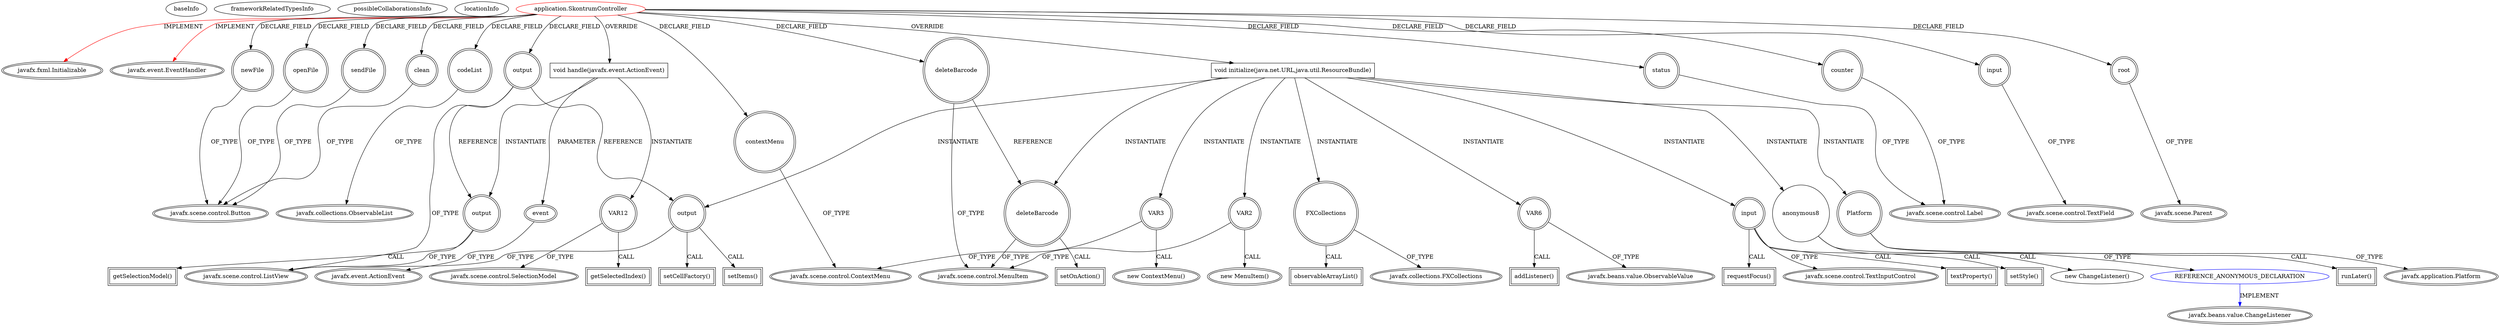 digraph {
baseInfo[graphId=457,category="extension_graph",isAnonymous=false,possibleRelation=true]
frameworkRelatedTypesInfo[0="javafx.fxml.Initializable",1="javafx.event.EventHandler"]
possibleCollaborationsInfo[0="457~OVERRIDING_METHOD_DECLARATION-INSTANTIATION-~javafx.fxml.Initializable javafx.event.EventHandler ~javafx.beans.value.ChangeListener ~false~true"]
locationInfo[projectName="Fisiu-skontrumFx",filePath="/Fisiu-skontrumFx/skontrumFx-master/skontrumFxApp/src/application/SkontrumController.java",contextSignature="SkontrumController",graphId="457"]
0[label="application.SkontrumController",vertexType="ROOT_CLIENT_CLASS_DECLARATION",isFrameworkType=false,color=red]
1[label="javafx.fxml.Initializable",vertexType="FRAMEWORK_INTERFACE_TYPE",isFrameworkType=true,peripheries=2]
2[label="javafx.event.EventHandler",vertexType="FRAMEWORK_INTERFACE_TYPE",isFrameworkType=true,peripheries=2]
3[label="clean",vertexType="FIELD_DECLARATION",isFrameworkType=true,peripheries=2,shape=circle]
4[label="javafx.scene.control.Button",vertexType="FRAMEWORK_CLASS_TYPE",isFrameworkType=true,peripheries=2]
5[label="codeList",vertexType="FIELD_DECLARATION",isFrameworkType=true,peripheries=2,shape=circle]
6[label="javafx.collections.ObservableList",vertexType="FRAMEWORK_INTERFACE_TYPE",isFrameworkType=true,peripheries=2]
7[label="contextMenu",vertexType="FIELD_DECLARATION",isFrameworkType=true,peripheries=2,shape=circle]
8[label="javafx.scene.control.ContextMenu",vertexType="FRAMEWORK_CLASS_TYPE",isFrameworkType=true,peripheries=2]
9[label="counter",vertexType="FIELD_DECLARATION",isFrameworkType=true,peripheries=2,shape=circle]
10[label="javafx.scene.control.Label",vertexType="FRAMEWORK_CLASS_TYPE",isFrameworkType=true,peripheries=2]
11[label="deleteBarcode",vertexType="FIELD_DECLARATION",isFrameworkType=true,peripheries=2,shape=circle]
12[label="javafx.scene.control.MenuItem",vertexType="FRAMEWORK_CLASS_TYPE",isFrameworkType=true,peripheries=2]
13[label="input",vertexType="FIELD_DECLARATION",isFrameworkType=true,peripheries=2,shape=circle]
14[label="javafx.scene.control.TextField",vertexType="FRAMEWORK_CLASS_TYPE",isFrameworkType=true,peripheries=2]
15[label="newFile",vertexType="FIELD_DECLARATION",isFrameworkType=true,peripheries=2,shape=circle]
17[label="openFile",vertexType="FIELD_DECLARATION",isFrameworkType=true,peripheries=2,shape=circle]
19[label="output",vertexType="FIELD_DECLARATION",isFrameworkType=true,peripheries=2,shape=circle]
20[label="javafx.scene.control.ListView",vertexType="FRAMEWORK_CLASS_TYPE",isFrameworkType=true,peripheries=2]
21[label="root",vertexType="FIELD_DECLARATION",isFrameworkType=true,peripheries=2,shape=circle]
22[label="javafx.scene.Parent",vertexType="FRAMEWORK_CLASS_TYPE",isFrameworkType=true,peripheries=2]
23[label="sendFile",vertexType="FIELD_DECLARATION",isFrameworkType=true,peripheries=2,shape=circle]
25[label="status",vertexType="FIELD_DECLARATION",isFrameworkType=true,peripheries=2,shape=circle]
27[label="void initialize(java.net.URL,java.util.ResourceBundle)",vertexType="OVERRIDING_METHOD_DECLARATION",isFrameworkType=false,shape=box]
28[label="FXCollections",vertexType="VARIABLE_EXPRESION",isFrameworkType=true,peripheries=2,shape=circle]
30[label="javafx.collections.FXCollections",vertexType="FRAMEWORK_CLASS_TYPE",isFrameworkType=true,peripheries=2]
29[label="observableArrayList()",vertexType="INSIDE_CALL",isFrameworkType=true,peripheries=2,shape=box]
31[label="output",vertexType="VARIABLE_EXPRESION",isFrameworkType=true,peripheries=2,shape=circle]
32[label="setItems()",vertexType="INSIDE_CALL",isFrameworkType=true,peripheries=2,shape=box]
35[label="VAR2",vertexType="VARIABLE_EXPRESION",isFrameworkType=true,peripheries=2,shape=circle]
34[label="new MenuItem()",vertexType="CONSTRUCTOR_CALL",isFrameworkType=true,peripheries=2]
38[label="VAR3",vertexType="VARIABLE_EXPRESION",isFrameworkType=true,peripheries=2,shape=circle]
37[label="new ContextMenu()",vertexType="CONSTRUCTOR_CALL",isFrameworkType=true,peripheries=2]
41[label="setCellFactory()",vertexType="INSIDE_CALL",isFrameworkType=true,peripheries=2,shape=box]
42[label="deleteBarcode",vertexType="VARIABLE_EXPRESION",isFrameworkType=true,peripheries=2,shape=circle]
43[label="setOnAction()",vertexType="INSIDE_CALL",isFrameworkType=true,peripheries=2,shape=box]
45[label="VAR6",vertexType="VARIABLE_EXPRESION",isFrameworkType=true,peripheries=2,shape=circle]
47[label="javafx.beans.value.ObservableValue",vertexType="FRAMEWORK_INTERFACE_TYPE",isFrameworkType=true,peripheries=2]
46[label="addListener()",vertexType="INSIDE_CALL",isFrameworkType=true,peripheries=2,shape=box]
48[label="input",vertexType="VARIABLE_EXPRESION",isFrameworkType=true,peripheries=2,shape=circle]
50[label="javafx.scene.control.TextInputControl",vertexType="FRAMEWORK_CLASS_TYPE",isFrameworkType=true,peripheries=2]
49[label="textProperty()",vertexType="INSIDE_CALL",isFrameworkType=true,peripheries=2,shape=box]
52[label="anonymous8",vertexType="VARIABLE_EXPRESION",isFrameworkType=false,shape=circle]
53[label="REFERENCE_ANONYMOUS_DECLARATION",vertexType="REFERENCE_ANONYMOUS_DECLARATION",isFrameworkType=false,color=blue]
54[label="javafx.beans.value.ChangeListener",vertexType="FRAMEWORK_INTERFACE_TYPE",isFrameworkType=true,peripheries=2]
51[label="new ChangeListener()",vertexType="CONSTRUCTOR_CALL",isFrameworkType=false]
56[label="setStyle()",vertexType="INSIDE_CALL",isFrameworkType=true,peripheries=2,shape=box]
57[label="Platform",vertexType="VARIABLE_EXPRESION",isFrameworkType=true,peripheries=2,shape=circle]
59[label="javafx.application.Platform",vertexType="FRAMEWORK_CLASS_TYPE",isFrameworkType=true,peripheries=2]
58[label="runLater()",vertexType="INSIDE_CALL",isFrameworkType=true,peripheries=2,shape=box]
61[label="requestFocus()",vertexType="INSIDE_CALL",isFrameworkType=true,peripheries=2,shape=box]
62[label="void handle(javafx.event.ActionEvent)",vertexType="OVERRIDING_METHOD_DECLARATION",isFrameworkType=false,shape=box]
63[label="event",vertexType="PARAMETER_DECLARATION",isFrameworkType=true,peripheries=2]
64[label="javafx.event.ActionEvent",vertexType="FRAMEWORK_CLASS_TYPE",isFrameworkType=true,peripheries=2]
65[label="VAR12",vertexType="VARIABLE_EXPRESION",isFrameworkType=true,peripheries=2,shape=circle]
67[label="javafx.scene.control.SelectionModel",vertexType="FRAMEWORK_CLASS_TYPE",isFrameworkType=true,peripheries=2]
66[label="getSelectedIndex()",vertexType="INSIDE_CALL",isFrameworkType=true,peripheries=2,shape=box]
68[label="output",vertexType="VARIABLE_EXPRESION",isFrameworkType=true,peripheries=2,shape=circle]
69[label="getSelectionModel()",vertexType="INSIDE_CALL",isFrameworkType=true,peripheries=2,shape=box]
0->1[label="IMPLEMENT",color=red]
0->2[label="IMPLEMENT",color=red]
0->3[label="DECLARE_FIELD"]
3->4[label="OF_TYPE"]
0->5[label="DECLARE_FIELD"]
5->6[label="OF_TYPE"]
0->7[label="DECLARE_FIELD"]
7->8[label="OF_TYPE"]
0->9[label="DECLARE_FIELD"]
9->10[label="OF_TYPE"]
0->11[label="DECLARE_FIELD"]
11->12[label="OF_TYPE"]
0->13[label="DECLARE_FIELD"]
13->14[label="OF_TYPE"]
0->15[label="DECLARE_FIELD"]
15->4[label="OF_TYPE"]
0->17[label="DECLARE_FIELD"]
17->4[label="OF_TYPE"]
0->19[label="DECLARE_FIELD"]
19->20[label="OF_TYPE"]
0->21[label="DECLARE_FIELD"]
21->22[label="OF_TYPE"]
0->23[label="DECLARE_FIELD"]
23->4[label="OF_TYPE"]
0->25[label="DECLARE_FIELD"]
25->10[label="OF_TYPE"]
0->27[label="OVERRIDE"]
27->28[label="INSTANTIATE"]
28->30[label="OF_TYPE"]
28->29[label="CALL"]
27->31[label="INSTANTIATE"]
19->31[label="REFERENCE"]
31->20[label="OF_TYPE"]
31->32[label="CALL"]
27->35[label="INSTANTIATE"]
35->12[label="OF_TYPE"]
35->34[label="CALL"]
27->38[label="INSTANTIATE"]
38->8[label="OF_TYPE"]
38->37[label="CALL"]
31->41[label="CALL"]
27->42[label="INSTANTIATE"]
11->42[label="REFERENCE"]
42->12[label="OF_TYPE"]
42->43[label="CALL"]
27->45[label="INSTANTIATE"]
45->47[label="OF_TYPE"]
45->46[label="CALL"]
27->48[label="INSTANTIATE"]
48->50[label="OF_TYPE"]
48->49[label="CALL"]
27->52[label="INSTANTIATE"]
53->54[label="IMPLEMENT",color=blue]
52->53[label="OF_TYPE"]
52->51[label="CALL"]
48->56[label="CALL"]
27->57[label="INSTANTIATE"]
57->59[label="OF_TYPE"]
57->58[label="CALL"]
48->61[label="CALL"]
0->62[label="OVERRIDE"]
63->64[label="OF_TYPE"]
62->63[label="PARAMETER"]
62->65[label="INSTANTIATE"]
65->67[label="OF_TYPE"]
65->66[label="CALL"]
62->68[label="INSTANTIATE"]
19->68[label="REFERENCE"]
68->20[label="OF_TYPE"]
68->69[label="CALL"]
}
